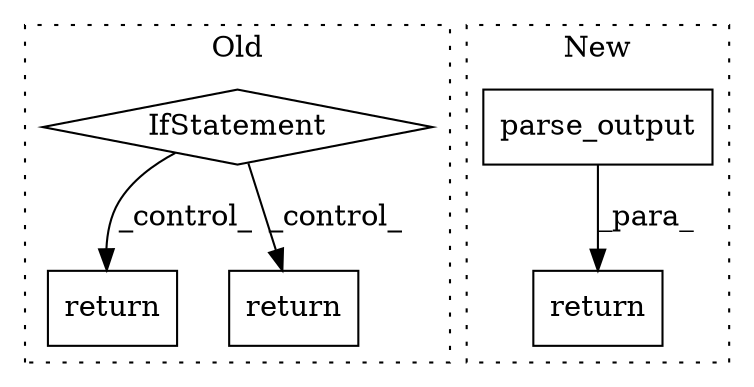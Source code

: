 digraph G {
subgraph cluster0 {
1 [label="return" a="41" s="2134" l="7" shape="box"];
3 [label="IfStatement" a="25" s="2060,2086" l="4,2" shape="diamond"];
4 [label="return" a="41" s="2096" l="7" shape="box"];
label = "Old";
style="dotted";
}
subgraph cluster1 {
2 [label="parse_output" a="32" s="2345,2386" l="13,1" shape="box"];
5 [label="return" a="41" s="2544" l="7" shape="box"];
label = "New";
style="dotted";
}
2 -> 5 [label="_para_"];
3 -> 1 [label="_control_"];
3 -> 4 [label="_control_"];
}